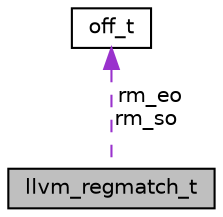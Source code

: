 digraph "llvm_regmatch_t"
{
 // LATEX_PDF_SIZE
  bgcolor="transparent";
  edge [fontname="Helvetica",fontsize="10",labelfontname="Helvetica",labelfontsize="10"];
  node [fontname="Helvetica",fontsize="10",shape="box"];
  Node1 [label="llvm_regmatch_t",height=0.2,width=0.4,color="black", fillcolor="grey75", style="filled", fontcolor="black",tooltip=" "];
  Node2 -> Node1 [dir="back",color="darkorchid3",fontsize="10",style="dashed",label=" rm_eo\nrm_so" ,fontname="Helvetica"];
  Node2 [label="off_t",height=0.2,width=0.4,color="black",tooltip=" "];
}
